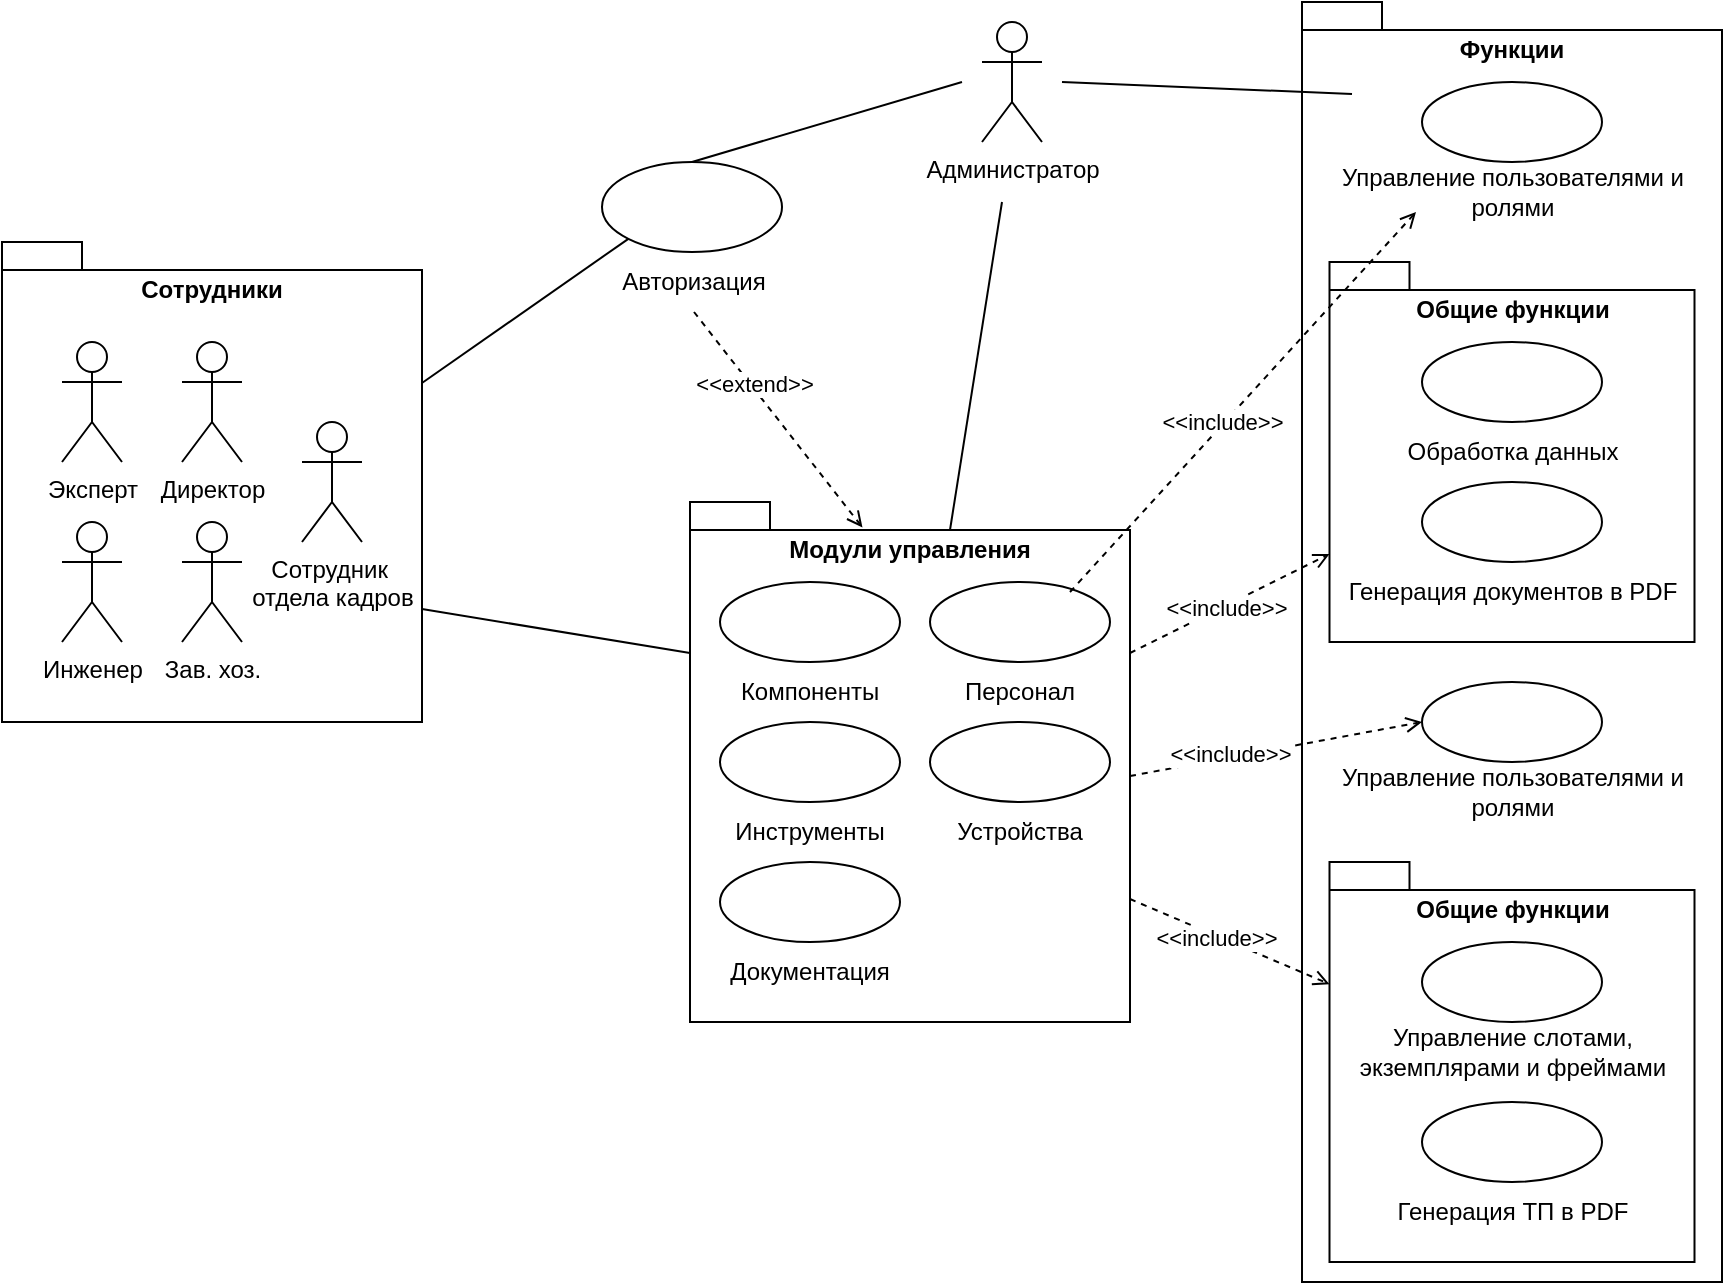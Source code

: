 <mxfile version="24.0.7" type="github">
  <diagram name="Страница — 1" id="qBUdorHy0YkJTO8W9VMG">
    <mxGraphModel dx="2325" dy="1727" grid="1" gridSize="10" guides="1" tooltips="1" connect="1" arrows="1" fold="1" page="1" pageScale="1" pageWidth="827" pageHeight="1169" math="0" shadow="0">
      <root>
        <mxCell id="0" />
        <mxCell id="1" parent="0" />
        <mxCell id="bjJcRF5pblDHwdTbcPR7-2" value="" style="ellipse;whiteSpace=wrap;html=1;" vertex="1" parent="1">
          <mxGeometry x="150" y="470" width="90" height="45" as="geometry" />
        </mxCell>
        <mxCell id="bjJcRF5pblDHwdTbcPR7-3" value="Авторизация" style="text;html=1;align=center;verticalAlign=middle;whiteSpace=wrap;rounded=0;" vertex="1" parent="1">
          <mxGeometry x="166" y="515" width="60" height="30" as="geometry" />
        </mxCell>
        <mxCell id="bjJcRF5pblDHwdTbcPR7-4" value="Сотрудники" style="shape=folder;fontStyle=1;spacingTop=10;tabWidth=40;tabHeight=14;tabPosition=left;html=1;whiteSpace=wrap;verticalAlign=top;" vertex="1" parent="1">
          <mxGeometry x="-150" y="510" width="210" height="240" as="geometry" />
        </mxCell>
        <mxCell id="bjJcRF5pblDHwdTbcPR7-5" value="Администратор" style="shape=umlActor;verticalLabelPosition=bottom;verticalAlign=top;html=1;outlineConnect=0;" vertex="1" parent="1">
          <mxGeometry x="340" y="400" width="30" height="60" as="geometry" />
        </mxCell>
        <mxCell id="bjJcRF5pblDHwdTbcPR7-7" value="Эксперт" style="shape=umlActor;verticalLabelPosition=bottom;verticalAlign=top;html=1;outlineConnect=0;" vertex="1" parent="1">
          <mxGeometry x="-120" y="560" width="30" height="60" as="geometry" />
        </mxCell>
        <mxCell id="bjJcRF5pblDHwdTbcPR7-8" value="Директор" style="shape=umlActor;verticalLabelPosition=bottom;verticalAlign=top;html=1;outlineConnect=0;" vertex="1" parent="1">
          <mxGeometry x="-60" y="560" width="30" height="60" as="geometry" />
        </mxCell>
        <mxCell id="bjJcRF5pblDHwdTbcPR7-9" value="Инженер" style="shape=umlActor;verticalLabelPosition=bottom;verticalAlign=top;html=1;outlineConnect=0;" vertex="1" parent="1">
          <mxGeometry x="-120" y="650" width="30" height="60" as="geometry" />
        </mxCell>
        <mxCell id="bjJcRF5pblDHwdTbcPR7-10" value="Зав. хоз." style="shape=umlActor;verticalLabelPosition=bottom;verticalAlign=top;html=1;outlineConnect=0;" vertex="1" parent="1">
          <mxGeometry x="-60" y="650" width="30" height="60" as="geometry" />
        </mxCell>
        <mxCell id="bjJcRF5pblDHwdTbcPR7-12" value="Модули управления" style="shape=folder;fontStyle=1;spacingTop=10;tabWidth=40;tabHeight=14;tabPosition=left;html=1;whiteSpace=wrap;verticalAlign=top;" vertex="1" parent="1">
          <mxGeometry x="194" y="640" width="220" height="260" as="geometry" />
        </mxCell>
        <mxCell id="bjJcRF5pblDHwdTbcPR7-13" value="" style="ellipse;whiteSpace=wrap;html=1;" vertex="1" parent="1">
          <mxGeometry x="209" y="680" width="90" height="40" as="geometry" />
        </mxCell>
        <mxCell id="bjJcRF5pblDHwdTbcPR7-14" value="Компоненты" style="text;html=1;align=center;verticalAlign=middle;whiteSpace=wrap;rounded=0;" vertex="1" parent="1">
          <mxGeometry x="224" y="720" width="60" height="30" as="geometry" />
        </mxCell>
        <mxCell id="bjJcRF5pblDHwdTbcPR7-15" value="" style="ellipse;whiteSpace=wrap;html=1;" vertex="1" parent="1">
          <mxGeometry x="314" y="680" width="90" height="40" as="geometry" />
        </mxCell>
        <mxCell id="bjJcRF5pblDHwdTbcPR7-16" value="Персонал" style="text;html=1;align=center;verticalAlign=middle;whiteSpace=wrap;rounded=0;" vertex="1" parent="1">
          <mxGeometry x="329" y="720" width="60" height="30" as="geometry" />
        </mxCell>
        <mxCell id="bjJcRF5pblDHwdTbcPR7-17" value="" style="ellipse;whiteSpace=wrap;html=1;" vertex="1" parent="1">
          <mxGeometry x="209" y="750" width="90" height="40" as="geometry" />
        </mxCell>
        <mxCell id="bjJcRF5pblDHwdTbcPR7-18" value="Инструменты" style="text;html=1;align=center;verticalAlign=middle;whiteSpace=wrap;rounded=0;" vertex="1" parent="1">
          <mxGeometry x="224" y="790" width="60" height="30" as="geometry" />
        </mxCell>
        <mxCell id="bjJcRF5pblDHwdTbcPR7-19" value="" style="ellipse;whiteSpace=wrap;html=1;" vertex="1" parent="1">
          <mxGeometry x="314" y="750" width="90" height="40" as="geometry" />
        </mxCell>
        <mxCell id="bjJcRF5pblDHwdTbcPR7-20" value="Устройства" style="text;html=1;align=center;verticalAlign=middle;whiteSpace=wrap;rounded=0;" vertex="1" parent="1">
          <mxGeometry x="329" y="790" width="60" height="30" as="geometry" />
        </mxCell>
        <mxCell id="bjJcRF5pblDHwdTbcPR7-21" value="" style="ellipse;whiteSpace=wrap;html=1;" vertex="1" parent="1">
          <mxGeometry x="209" y="820" width="90" height="40" as="geometry" />
        </mxCell>
        <mxCell id="bjJcRF5pblDHwdTbcPR7-22" value="Документация" style="text;html=1;align=center;verticalAlign=middle;whiteSpace=wrap;rounded=0;" vertex="1" parent="1">
          <mxGeometry x="224" y="860" width="60" height="30" as="geometry" />
        </mxCell>
        <mxCell id="bjJcRF5pblDHwdTbcPR7-23" value="Функции" style="shape=folder;fontStyle=1;spacingTop=10;tabWidth=40;tabHeight=14;tabPosition=left;html=1;whiteSpace=wrap;verticalAlign=top;" vertex="1" parent="1">
          <mxGeometry x="500" y="390" width="210" height="640" as="geometry" />
        </mxCell>
        <mxCell id="bjJcRF5pblDHwdTbcPR7-24" value="" style="ellipse;whiteSpace=wrap;html=1;" vertex="1" parent="1">
          <mxGeometry x="560" y="430" width="90" height="40" as="geometry" />
        </mxCell>
        <mxCell id="bjJcRF5pblDHwdTbcPR7-25" value="Управление пользователями и ролями" style="text;html=1;align=center;verticalAlign=middle;whiteSpace=wrap;rounded=0;" vertex="1" parent="1">
          <mxGeometry x="507.5" y="470" width="195" height="30" as="geometry" />
        </mxCell>
        <mxCell id="bjJcRF5pblDHwdTbcPR7-26" value="Общие функции" style="shape=folder;fontStyle=1;spacingTop=10;tabWidth=40;tabHeight=14;tabPosition=left;html=1;whiteSpace=wrap;verticalAlign=top;" vertex="1" parent="1">
          <mxGeometry x="513.75" y="520" width="182.5" height="190" as="geometry" />
        </mxCell>
        <mxCell id="bjJcRF5pblDHwdTbcPR7-27" value="" style="ellipse;whiteSpace=wrap;html=1;" vertex="1" parent="1">
          <mxGeometry x="560" y="560" width="90" height="40" as="geometry" />
        </mxCell>
        <mxCell id="bjJcRF5pblDHwdTbcPR7-28" value="Обработка данных" style="text;html=1;align=center;verticalAlign=middle;whiteSpace=wrap;rounded=0;" vertex="1" parent="1">
          <mxGeometry x="507.5" y="600" width="195" height="30" as="geometry" />
        </mxCell>
        <mxCell id="bjJcRF5pblDHwdTbcPR7-29" value="" style="ellipse;whiteSpace=wrap;html=1;" vertex="1" parent="1">
          <mxGeometry x="560" y="630" width="90" height="40" as="geometry" />
        </mxCell>
        <mxCell id="bjJcRF5pblDHwdTbcPR7-30" value="Генерация документов в PDF" style="text;html=1;align=center;verticalAlign=middle;whiteSpace=wrap;rounded=0;" vertex="1" parent="1">
          <mxGeometry x="507.5" y="670" width="195" height="30" as="geometry" />
        </mxCell>
        <mxCell id="bjJcRF5pblDHwdTbcPR7-31" value="" style="ellipse;whiteSpace=wrap;html=1;" vertex="1" parent="1">
          <mxGeometry x="560" y="730" width="90" height="40" as="geometry" />
        </mxCell>
        <mxCell id="bjJcRF5pblDHwdTbcPR7-32" value="Управление пользователями и ролями" style="text;html=1;align=center;verticalAlign=middle;whiteSpace=wrap;rounded=0;" vertex="1" parent="1">
          <mxGeometry x="507.5" y="770" width="195" height="30" as="geometry" />
        </mxCell>
        <mxCell id="bjJcRF5pblDHwdTbcPR7-33" value="Общие функции" style="shape=folder;fontStyle=1;spacingTop=10;tabWidth=40;tabHeight=14;tabPosition=left;html=1;whiteSpace=wrap;verticalAlign=top;" vertex="1" parent="1">
          <mxGeometry x="513.75" y="820" width="182.5" height="200" as="geometry" />
        </mxCell>
        <mxCell id="bjJcRF5pblDHwdTbcPR7-34" value="" style="ellipse;whiteSpace=wrap;html=1;" vertex="1" parent="1">
          <mxGeometry x="560" y="860" width="90" height="40" as="geometry" />
        </mxCell>
        <mxCell id="bjJcRF5pblDHwdTbcPR7-35" value="Управление слотами, экземплярами и фреймами" style="text;html=1;align=center;verticalAlign=middle;whiteSpace=wrap;rounded=0;" vertex="1" parent="1">
          <mxGeometry x="507.5" y="900" width="195" height="30" as="geometry" />
        </mxCell>
        <mxCell id="bjJcRF5pblDHwdTbcPR7-36" value="" style="ellipse;whiteSpace=wrap;html=1;" vertex="1" parent="1">
          <mxGeometry x="560" y="940" width="90" height="40" as="geometry" />
        </mxCell>
        <mxCell id="bjJcRF5pblDHwdTbcPR7-37" value="Генерация ТП в PDF" style="text;html=1;align=center;verticalAlign=middle;whiteSpace=wrap;rounded=0;" vertex="1" parent="1">
          <mxGeometry x="507.5" y="980" width="195" height="30" as="geometry" />
        </mxCell>
        <mxCell id="bjJcRF5pblDHwdTbcPR7-39" value="" style="endArrow=open;html=1;rounded=0;exitX=0.5;exitY=1;exitDx=0;exitDy=0;dashed=1;endFill=0;entryX=0.392;entryY=0.049;entryDx=0;entryDy=0;entryPerimeter=0;" edge="1" parent="1" source="bjJcRF5pblDHwdTbcPR7-3" target="bjJcRF5pblDHwdTbcPR7-12">
          <mxGeometry width="50" height="50" relative="1" as="geometry">
            <mxPoint x="129" y="422" as="sourcePoint" />
            <mxPoint x="270" y="320" as="targetPoint" />
          </mxGeometry>
        </mxCell>
        <mxCell id="bjJcRF5pblDHwdTbcPR7-52" value="&amp;lt;&amp;lt;extend&amp;gt;&amp;gt;" style="edgeLabel;html=1;align=center;verticalAlign=middle;resizable=0;points=[];" vertex="1" connectable="0" parent="bjJcRF5pblDHwdTbcPR7-39">
          <mxGeometry x="-0.315" y="2" relative="1" as="geometry">
            <mxPoint x="-1" as="offset" />
          </mxGeometry>
        </mxCell>
        <mxCell id="bjJcRF5pblDHwdTbcPR7-40" value="" style="endArrow=none;html=1;rounded=0;exitX=0.5;exitY=0;exitDx=0;exitDy=0;" edge="1" parent="1" source="bjJcRF5pblDHwdTbcPR7-2">
          <mxGeometry width="50" height="50" relative="1" as="geometry">
            <mxPoint x="280" y="480" as="sourcePoint" />
            <mxPoint x="330" y="430" as="targetPoint" />
          </mxGeometry>
        </mxCell>
        <mxCell id="bjJcRF5pblDHwdTbcPR7-41" value="" style="endArrow=none;html=1;rounded=0;" edge="1" parent="1">
          <mxGeometry width="50" height="50" relative="1" as="geometry">
            <mxPoint x="380" y="430" as="sourcePoint" />
            <mxPoint x="525" y="436" as="targetPoint" />
          </mxGeometry>
        </mxCell>
        <mxCell id="bjJcRF5pblDHwdTbcPR7-42" value="" style="endArrow=none;html=1;rounded=0;exitX=0;exitY=0;exitDx=210;exitDy=70.5;endFill=0;entryX=0;entryY=1;entryDx=0;entryDy=0;exitPerimeter=0;" edge="1" parent="1" source="bjJcRF5pblDHwdTbcPR7-4" target="bjJcRF5pblDHwdTbcPR7-2">
          <mxGeometry width="50" height="50" relative="1" as="geometry">
            <mxPoint x="206" y="555" as="sourcePoint" />
            <mxPoint x="290" y="663" as="targetPoint" />
          </mxGeometry>
        </mxCell>
        <mxCell id="bjJcRF5pblDHwdTbcPR7-43" value="" style="endArrow=none;html=1;rounded=0;exitX=0;exitY=0;exitDx=210;exitDy=183.5;exitPerimeter=0;entryX=0;entryY=0;entryDx=0;entryDy=75.5;entryPerimeter=0;" edge="1" parent="1" source="bjJcRF5pblDHwdTbcPR7-4" target="bjJcRF5pblDHwdTbcPR7-12">
          <mxGeometry width="50" height="50" relative="1" as="geometry">
            <mxPoint x="220" y="650" as="sourcePoint" />
            <mxPoint x="270" y="600" as="targetPoint" />
          </mxGeometry>
        </mxCell>
        <mxCell id="bjJcRF5pblDHwdTbcPR7-47" value="" style="endArrow=none;html=1;rounded=0;exitX=0;exitY=0;exitDx=130;exitDy=14;exitPerimeter=0;" edge="1" parent="1" source="bjJcRF5pblDHwdTbcPR7-12">
          <mxGeometry width="50" height="50" relative="1" as="geometry">
            <mxPoint x="70" y="703" as="sourcePoint" />
            <mxPoint x="350" y="490" as="targetPoint" />
          </mxGeometry>
        </mxCell>
        <mxCell id="bjJcRF5pblDHwdTbcPR7-48" value="" style="endArrow=open;html=1;rounded=0;dashed=1;endFill=0;" edge="1" parent="1">
          <mxGeometry width="50" height="50" relative="1" as="geometry">
            <mxPoint x="384" y="685" as="sourcePoint" />
            <mxPoint x="557" y="495" as="targetPoint" />
          </mxGeometry>
        </mxCell>
        <mxCell id="bjJcRF5pblDHwdTbcPR7-53" value="&amp;lt;&amp;lt;include&amp;gt;&amp;gt;" style="edgeLabel;html=1;align=center;verticalAlign=middle;resizable=0;points=[];" vertex="1" connectable="0" parent="bjJcRF5pblDHwdTbcPR7-48">
          <mxGeometry x="0.02" y="2" relative="1" as="geometry">
            <mxPoint x="-11" y="13" as="offset" />
          </mxGeometry>
        </mxCell>
        <mxCell id="bjJcRF5pblDHwdTbcPR7-49" value="" style="endArrow=open;html=1;rounded=0;dashed=1;endFill=0;exitX=0;exitY=0;exitDx=220;exitDy=75.5;exitPerimeter=0;entryX=0;entryY=0;entryDx=0;entryDy=146;entryPerimeter=0;" edge="1" parent="1" source="bjJcRF5pblDHwdTbcPR7-12" target="bjJcRF5pblDHwdTbcPR7-26">
          <mxGeometry width="50" height="50" relative="1" as="geometry">
            <mxPoint x="394" y="695" as="sourcePoint" />
            <mxPoint x="567" y="505" as="targetPoint" />
          </mxGeometry>
        </mxCell>
        <mxCell id="bjJcRF5pblDHwdTbcPR7-54" value="&amp;lt;&amp;lt;include&amp;gt;&amp;gt;" style="edgeLabel;html=1;align=center;verticalAlign=middle;resizable=0;points=[];" vertex="1" connectable="0" parent="bjJcRF5pblDHwdTbcPR7-49">
          <mxGeometry x="-0.057" y="-1" relative="1" as="geometry">
            <mxPoint as="offset" />
          </mxGeometry>
        </mxCell>
        <mxCell id="bjJcRF5pblDHwdTbcPR7-50" value="" style="endArrow=open;html=1;rounded=0;dashed=1;endFill=0;exitX=0;exitY=0;exitDx=220;exitDy=137;exitPerimeter=0;entryX=0;entryY=0.5;entryDx=0;entryDy=0;" edge="1" parent="1" source="bjJcRF5pblDHwdTbcPR7-12" target="bjJcRF5pblDHwdTbcPR7-31">
          <mxGeometry width="50" height="50" relative="1" as="geometry">
            <mxPoint x="424" y="726" as="sourcePoint" />
            <mxPoint x="524" y="676" as="targetPoint" />
          </mxGeometry>
        </mxCell>
        <mxCell id="bjJcRF5pblDHwdTbcPR7-55" value="&amp;lt;&amp;lt;include&amp;gt;&amp;gt;" style="edgeLabel;html=1;align=center;verticalAlign=middle;resizable=0;points=[];" vertex="1" connectable="0" parent="bjJcRF5pblDHwdTbcPR7-50">
          <mxGeometry x="-0.316" y="2" relative="1" as="geometry">
            <mxPoint as="offset" />
          </mxGeometry>
        </mxCell>
        <mxCell id="bjJcRF5pblDHwdTbcPR7-51" value="" style="endArrow=open;html=1;rounded=0;dashed=1;endFill=0;exitX=0;exitY=0;exitDx=220;exitDy=198.5;exitPerimeter=0;" edge="1" parent="1" source="bjJcRF5pblDHwdTbcPR7-12" target="bjJcRF5pblDHwdTbcPR7-33">
          <mxGeometry width="50" height="50" relative="1" as="geometry">
            <mxPoint x="424" y="787" as="sourcePoint" />
            <mxPoint x="570" y="760" as="targetPoint" />
          </mxGeometry>
        </mxCell>
        <mxCell id="bjJcRF5pblDHwdTbcPR7-56" value="&amp;lt;&amp;lt;include&amp;gt;&amp;gt;" style="edgeLabel;html=1;align=center;verticalAlign=middle;resizable=0;points=[];" vertex="1" connectable="0" parent="bjJcRF5pblDHwdTbcPR7-51">
          <mxGeometry x="-0.135" relative="1" as="geometry">
            <mxPoint y="1" as="offset" />
          </mxGeometry>
        </mxCell>
        <mxCell id="bjJcRF5pblDHwdTbcPR7-57" value="Сотрудник&amp;nbsp;&lt;div&gt;отдела кадров&lt;/div&gt;" style="shape=umlActor;verticalLabelPosition=bottom;verticalAlign=top;html=1;outlineConnect=0;" vertex="1" parent="1">
          <mxGeometry y="600" width="30" height="60" as="geometry" />
        </mxCell>
      </root>
    </mxGraphModel>
  </diagram>
</mxfile>
